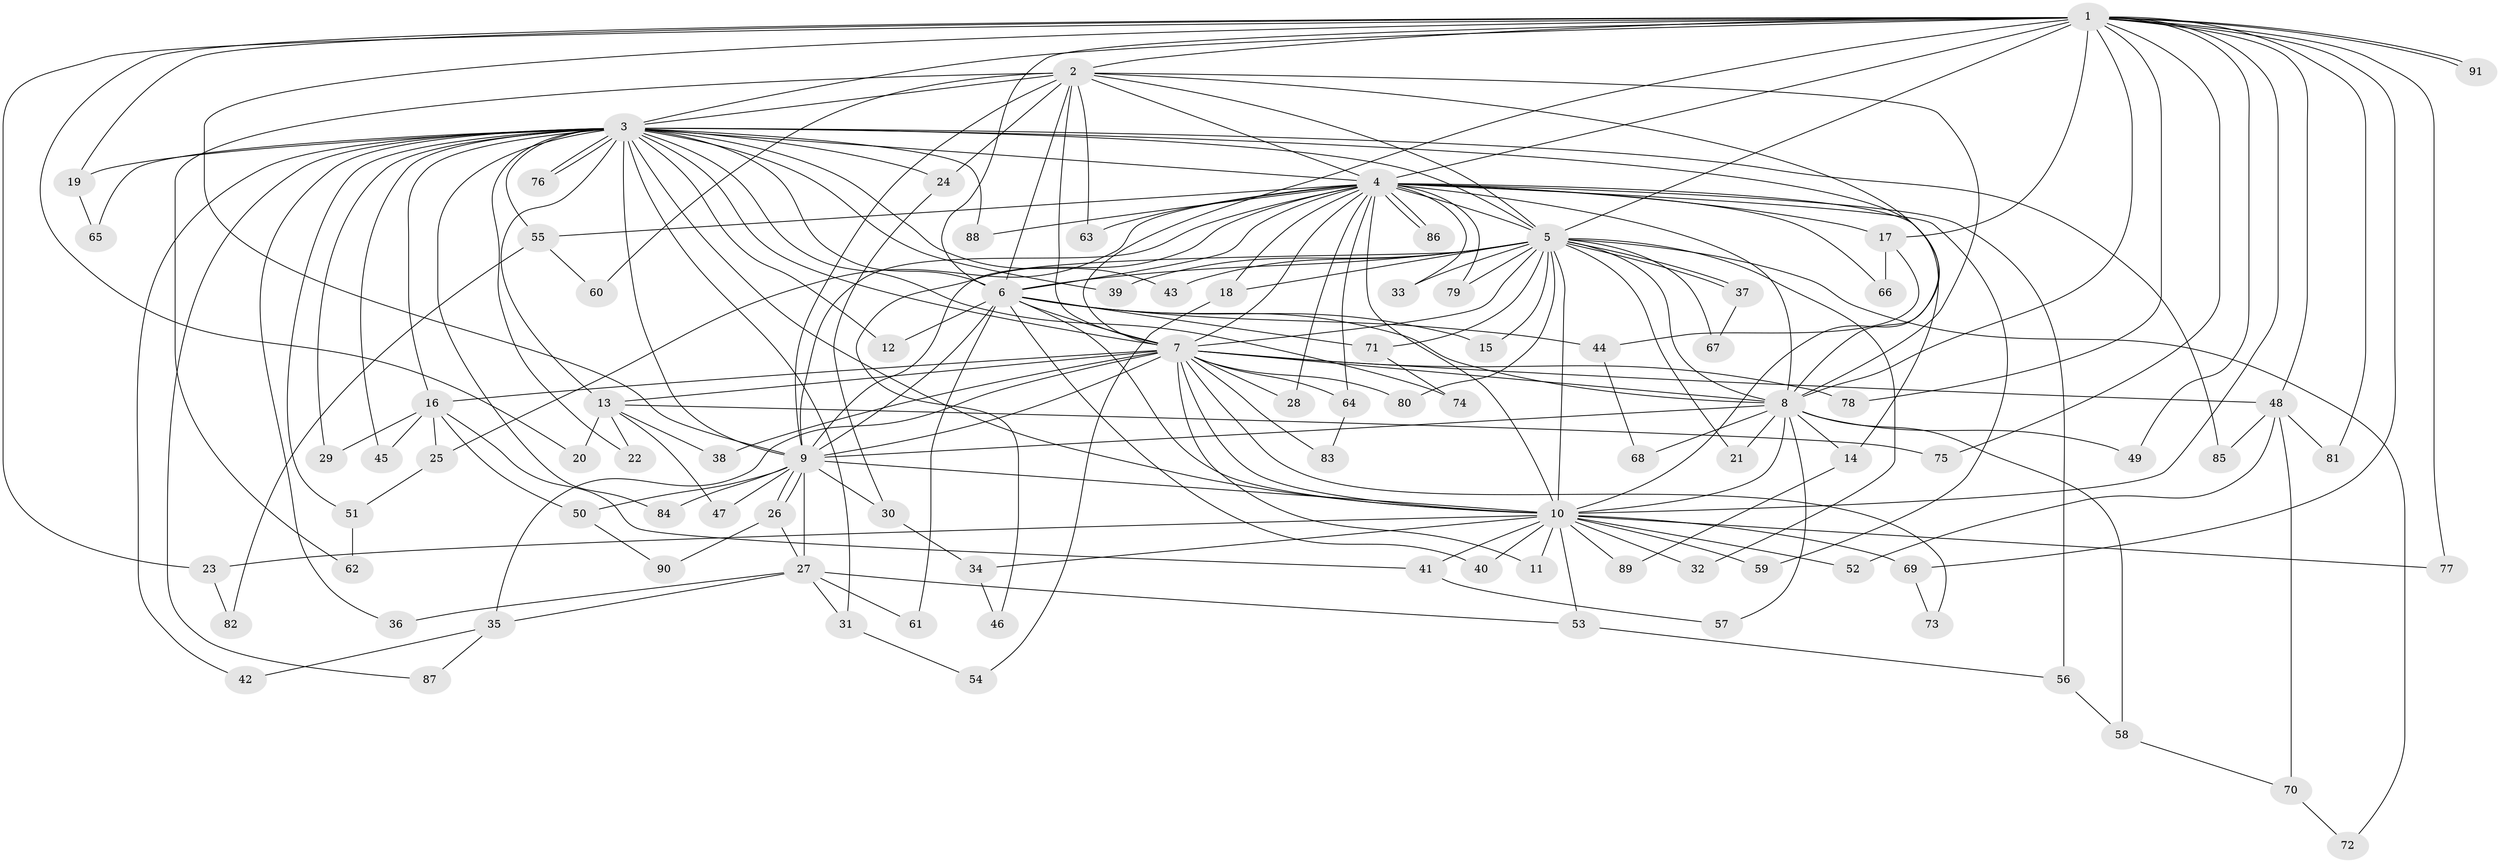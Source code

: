 // Generated by graph-tools (version 1.1) at 2025/49/03/09/25 03:49:30]
// undirected, 91 vertices, 207 edges
graph export_dot {
graph [start="1"]
  node [color=gray90,style=filled];
  1;
  2;
  3;
  4;
  5;
  6;
  7;
  8;
  9;
  10;
  11;
  12;
  13;
  14;
  15;
  16;
  17;
  18;
  19;
  20;
  21;
  22;
  23;
  24;
  25;
  26;
  27;
  28;
  29;
  30;
  31;
  32;
  33;
  34;
  35;
  36;
  37;
  38;
  39;
  40;
  41;
  42;
  43;
  44;
  45;
  46;
  47;
  48;
  49;
  50;
  51;
  52;
  53;
  54;
  55;
  56;
  57;
  58;
  59;
  60;
  61;
  62;
  63;
  64;
  65;
  66;
  67;
  68;
  69;
  70;
  71;
  72;
  73;
  74;
  75;
  76;
  77;
  78;
  79;
  80;
  81;
  82;
  83;
  84;
  85;
  86;
  87;
  88;
  89;
  90;
  91;
  1 -- 2;
  1 -- 3;
  1 -- 4;
  1 -- 5;
  1 -- 6;
  1 -- 7;
  1 -- 8;
  1 -- 9;
  1 -- 10;
  1 -- 17;
  1 -- 19;
  1 -- 20;
  1 -- 23;
  1 -- 48;
  1 -- 49;
  1 -- 69;
  1 -- 75;
  1 -- 77;
  1 -- 78;
  1 -- 81;
  1 -- 91;
  1 -- 91;
  2 -- 3;
  2 -- 4;
  2 -- 5;
  2 -- 6;
  2 -- 7;
  2 -- 8;
  2 -- 9;
  2 -- 10;
  2 -- 24;
  2 -- 60;
  2 -- 62;
  2 -- 63;
  3 -- 4;
  3 -- 5;
  3 -- 6;
  3 -- 7;
  3 -- 8;
  3 -- 9;
  3 -- 10;
  3 -- 12;
  3 -- 13;
  3 -- 16;
  3 -- 19;
  3 -- 22;
  3 -- 24;
  3 -- 29;
  3 -- 31;
  3 -- 36;
  3 -- 39;
  3 -- 42;
  3 -- 43;
  3 -- 45;
  3 -- 51;
  3 -- 55;
  3 -- 65;
  3 -- 74;
  3 -- 76;
  3 -- 76;
  3 -- 84;
  3 -- 85;
  3 -- 87;
  3 -- 88;
  4 -- 5;
  4 -- 6;
  4 -- 7;
  4 -- 8;
  4 -- 9;
  4 -- 10;
  4 -- 14;
  4 -- 17;
  4 -- 18;
  4 -- 25;
  4 -- 28;
  4 -- 33;
  4 -- 46;
  4 -- 55;
  4 -- 56;
  4 -- 59;
  4 -- 63;
  4 -- 64;
  4 -- 66;
  4 -- 79;
  4 -- 86;
  4 -- 86;
  4 -- 88;
  5 -- 6;
  5 -- 7;
  5 -- 8;
  5 -- 9;
  5 -- 10;
  5 -- 15;
  5 -- 18;
  5 -- 21;
  5 -- 32;
  5 -- 33;
  5 -- 37;
  5 -- 37;
  5 -- 39;
  5 -- 43;
  5 -- 67;
  5 -- 71;
  5 -- 72;
  5 -- 79;
  5 -- 80;
  6 -- 7;
  6 -- 8;
  6 -- 9;
  6 -- 10;
  6 -- 12;
  6 -- 15;
  6 -- 40;
  6 -- 44;
  6 -- 61;
  6 -- 71;
  7 -- 8;
  7 -- 9;
  7 -- 10;
  7 -- 11;
  7 -- 13;
  7 -- 16;
  7 -- 28;
  7 -- 35;
  7 -- 38;
  7 -- 48;
  7 -- 64;
  7 -- 73;
  7 -- 78;
  7 -- 80;
  7 -- 83;
  8 -- 9;
  8 -- 10;
  8 -- 14;
  8 -- 21;
  8 -- 49;
  8 -- 57;
  8 -- 58;
  8 -- 68;
  9 -- 10;
  9 -- 26;
  9 -- 26;
  9 -- 27;
  9 -- 30;
  9 -- 47;
  9 -- 50;
  9 -- 84;
  10 -- 11;
  10 -- 23;
  10 -- 32;
  10 -- 34;
  10 -- 40;
  10 -- 41;
  10 -- 52;
  10 -- 53;
  10 -- 59;
  10 -- 69;
  10 -- 77;
  10 -- 89;
  13 -- 20;
  13 -- 22;
  13 -- 38;
  13 -- 47;
  13 -- 75;
  14 -- 89;
  16 -- 25;
  16 -- 29;
  16 -- 41;
  16 -- 45;
  16 -- 50;
  17 -- 44;
  17 -- 66;
  18 -- 54;
  19 -- 65;
  23 -- 82;
  24 -- 30;
  25 -- 51;
  26 -- 27;
  26 -- 90;
  27 -- 31;
  27 -- 35;
  27 -- 36;
  27 -- 53;
  27 -- 61;
  30 -- 34;
  31 -- 54;
  34 -- 46;
  35 -- 42;
  35 -- 87;
  37 -- 67;
  41 -- 57;
  44 -- 68;
  48 -- 52;
  48 -- 70;
  48 -- 81;
  48 -- 85;
  50 -- 90;
  51 -- 62;
  53 -- 56;
  55 -- 60;
  55 -- 82;
  56 -- 58;
  58 -- 70;
  64 -- 83;
  69 -- 73;
  70 -- 72;
  71 -- 74;
}
